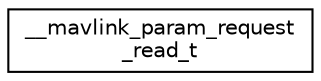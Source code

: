 digraph "Graphical Class Hierarchy"
{
 // INTERACTIVE_SVG=YES
  edge [fontname="Helvetica",fontsize="10",labelfontname="Helvetica",labelfontsize="10"];
  node [fontname="Helvetica",fontsize="10",shape=record];
  rankdir="LR";
  Node1 [label="__mavlink_param_request\l_read_t",height=0.2,width=0.4,color="black", fillcolor="white", style="filled",URL="$struct____mavlink__param__request__read__t.html"];
}
